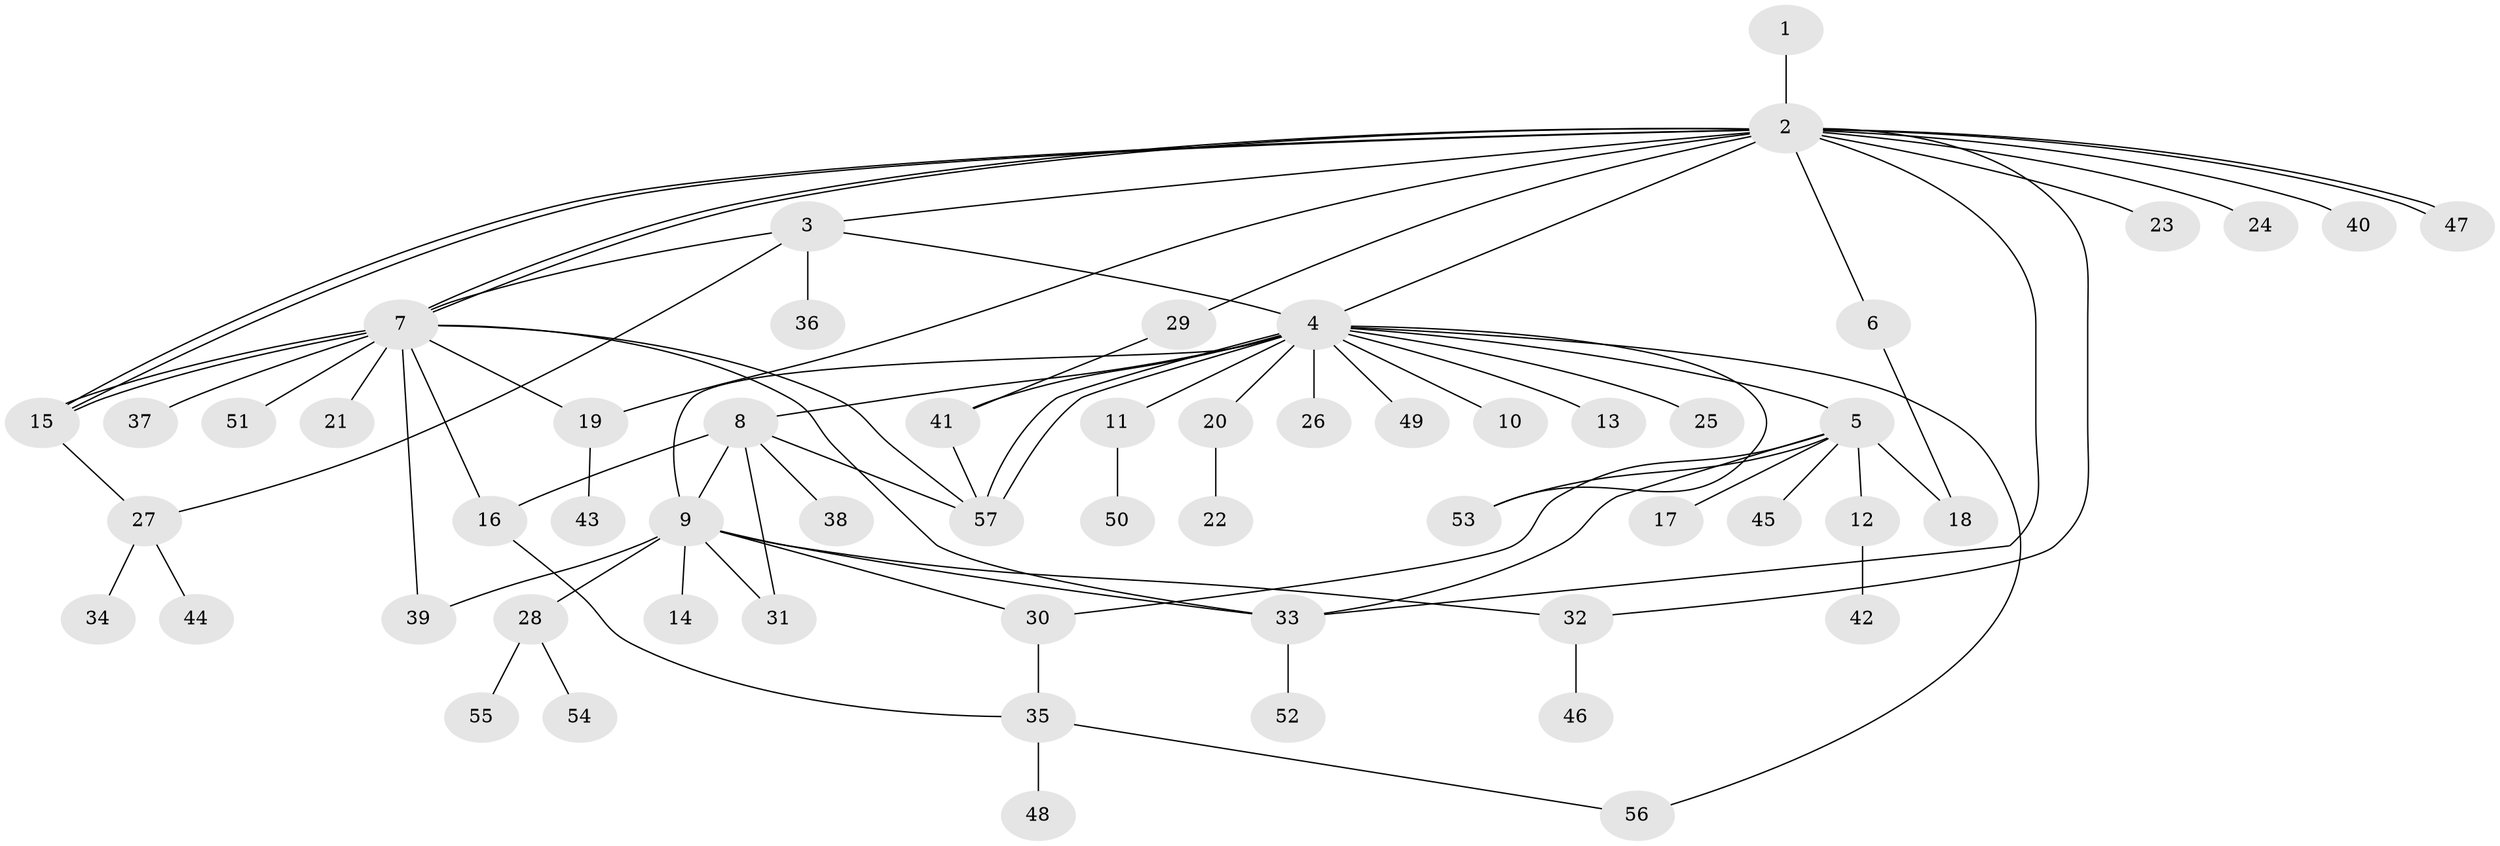 // Generated by graph-tools (version 1.1) at 2025/47/03/09/25 04:47:52]
// undirected, 57 vertices, 83 edges
graph export_dot {
graph [start="1"]
  node [color=gray90,style=filled];
  1;
  2;
  3;
  4;
  5;
  6;
  7;
  8;
  9;
  10;
  11;
  12;
  13;
  14;
  15;
  16;
  17;
  18;
  19;
  20;
  21;
  22;
  23;
  24;
  25;
  26;
  27;
  28;
  29;
  30;
  31;
  32;
  33;
  34;
  35;
  36;
  37;
  38;
  39;
  40;
  41;
  42;
  43;
  44;
  45;
  46;
  47;
  48;
  49;
  50;
  51;
  52;
  53;
  54;
  55;
  56;
  57;
  1 -- 2;
  2 -- 3;
  2 -- 4;
  2 -- 6;
  2 -- 7;
  2 -- 7;
  2 -- 15;
  2 -- 15;
  2 -- 19;
  2 -- 23;
  2 -- 24;
  2 -- 29;
  2 -- 32;
  2 -- 33;
  2 -- 40;
  2 -- 47;
  2 -- 47;
  3 -- 4;
  3 -- 7;
  3 -- 27;
  3 -- 36;
  4 -- 5;
  4 -- 8;
  4 -- 9;
  4 -- 10;
  4 -- 11;
  4 -- 13;
  4 -- 20;
  4 -- 25;
  4 -- 26;
  4 -- 41;
  4 -- 49;
  4 -- 53;
  4 -- 56;
  4 -- 57;
  4 -- 57;
  5 -- 12;
  5 -- 17;
  5 -- 18;
  5 -- 30;
  5 -- 33;
  5 -- 45;
  5 -- 53;
  6 -- 18;
  7 -- 15;
  7 -- 15;
  7 -- 16;
  7 -- 19;
  7 -- 21;
  7 -- 33;
  7 -- 37;
  7 -- 39;
  7 -- 51;
  7 -- 57;
  8 -- 9;
  8 -- 16;
  8 -- 31;
  8 -- 38;
  8 -- 57;
  9 -- 14;
  9 -- 28;
  9 -- 30;
  9 -- 31;
  9 -- 32;
  9 -- 33;
  9 -- 39;
  11 -- 50;
  12 -- 42;
  15 -- 27;
  16 -- 35;
  19 -- 43;
  20 -- 22;
  27 -- 34;
  27 -- 44;
  28 -- 54;
  28 -- 55;
  29 -- 41;
  30 -- 35;
  32 -- 46;
  33 -- 52;
  35 -- 48;
  35 -- 56;
  41 -- 57;
}
